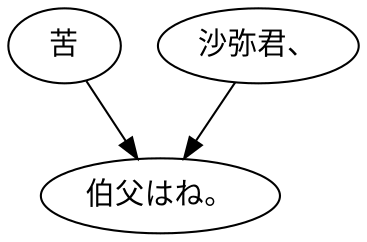 digraph graph5918 {
	node0 [label="苦"];
	node1 [label="沙弥君、"];
	node2 [label="伯父はね。"];
	node0 -> node2;
	node1 -> node2;
}
